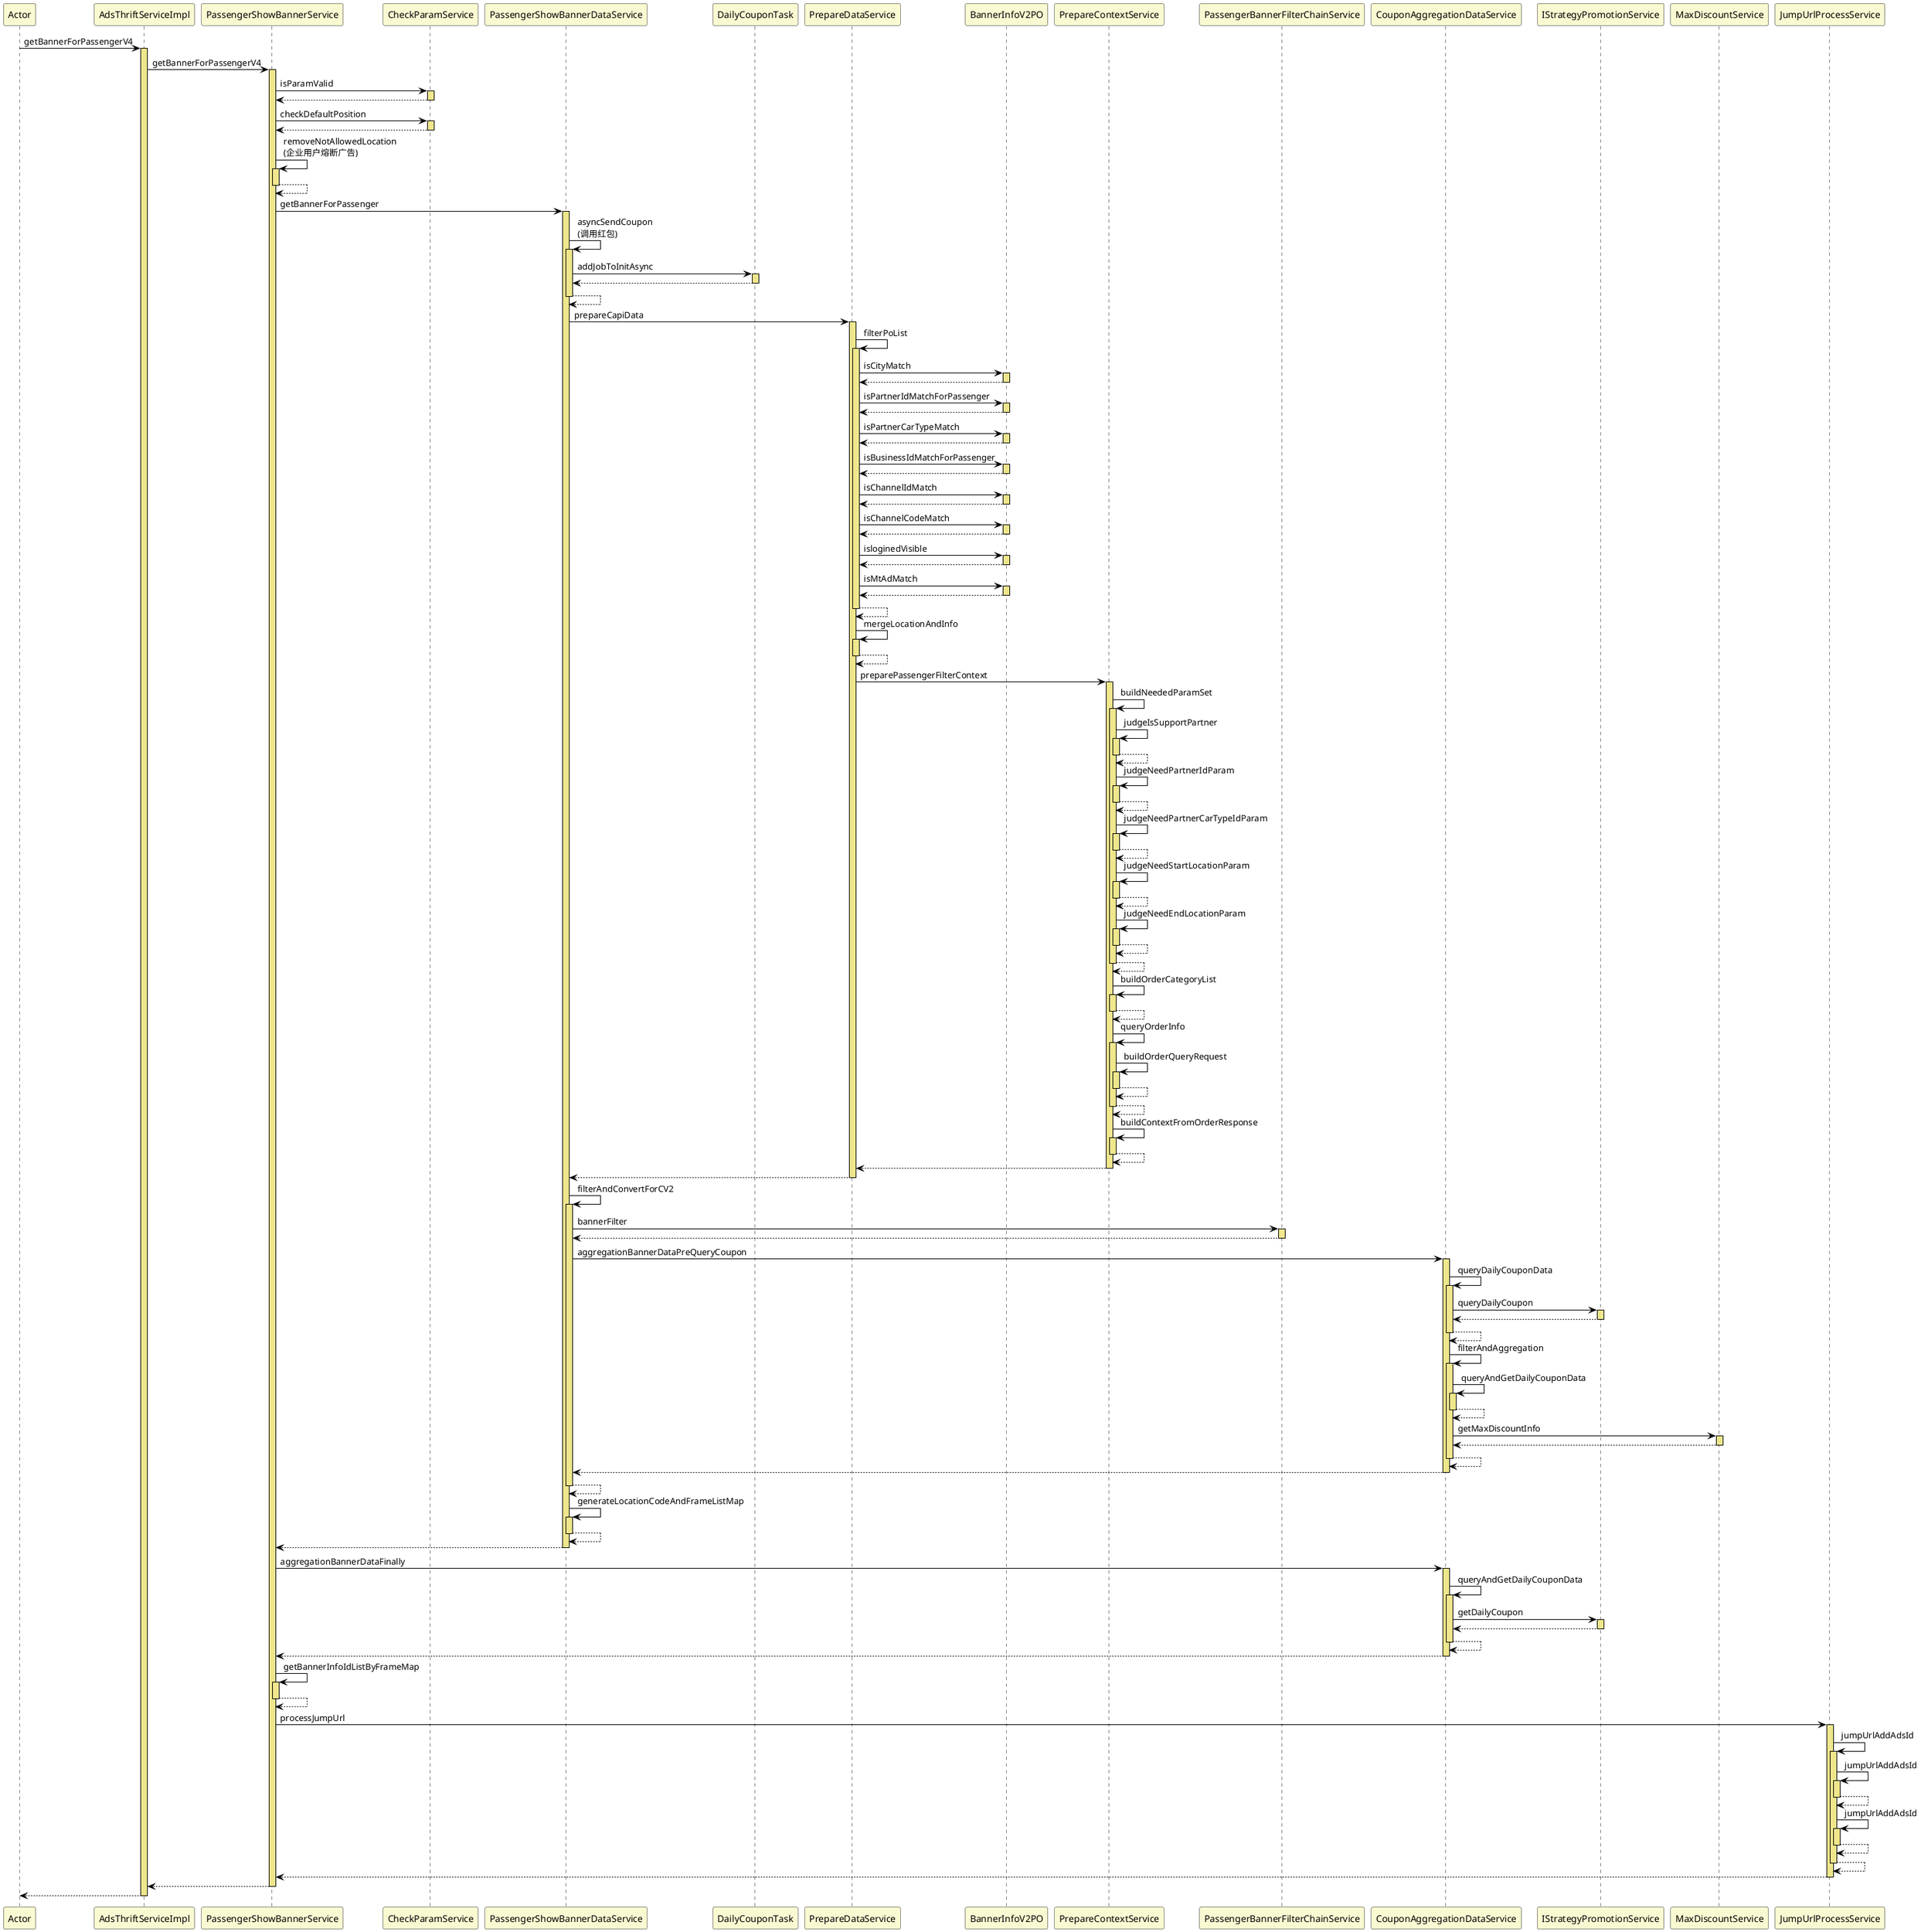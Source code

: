 @startuml
skinparam sequence {
ArrowColor black
LifeLineBorderColor black
LifeLineBackgroundColor khaki
ParticipantBackgroundColor lightgoldenrodyellow
}
participant Actor
Actor -> AdsThriftServiceImpl : getBannerForPassengerV4
activate AdsThriftServiceImpl
AdsThriftServiceImpl -> PassengerShowBannerService : getBannerForPassengerV4
activate PassengerShowBannerService
PassengerShowBannerService -> CheckParamService : isParamValid
activate CheckParamService
CheckParamService --> PassengerShowBannerService
deactivate CheckParamService
PassengerShowBannerService -> CheckParamService : checkDefaultPosition
activate CheckParamService
CheckParamService --> PassengerShowBannerService
deactivate CheckParamService
PassengerShowBannerService -> PassengerShowBannerService : removeNotAllowedLocation\n(企业用户熔断广告)
activate PassengerShowBannerService
PassengerShowBannerService --> PassengerShowBannerService
deactivate PassengerShowBannerService
PassengerShowBannerService -> PassengerShowBannerDataService : getBannerForPassenger
activate PassengerShowBannerDataService
PassengerShowBannerDataService -> PassengerShowBannerDataService : asyncSendCoupon\n(调用红包)
activate PassengerShowBannerDataService
PassengerShowBannerDataService -> DailyCouponTask : addJobToInitAsync
activate DailyCouponTask
DailyCouponTask --> PassengerShowBannerDataService
deactivate DailyCouponTask
PassengerShowBannerDataService --> PassengerShowBannerDataService
deactivate PassengerShowBannerDataService
PassengerShowBannerDataService -> PrepareDataService : prepareCapiData
activate PrepareDataService
PrepareDataService -> PrepareDataService : filterPoList
activate PrepareDataService
PrepareDataService -> BannerInfoV2PO : isCityMatch
activate BannerInfoV2PO
BannerInfoV2PO --> PrepareDataService
deactivate BannerInfoV2PO
PrepareDataService -> BannerInfoV2PO : isPartnerIdMatchForPassenger
activate BannerInfoV2PO
BannerInfoV2PO --> PrepareDataService
deactivate BannerInfoV2PO
PrepareDataService -> BannerInfoV2PO : isPartnerCarTypeMatch
activate BannerInfoV2PO
BannerInfoV2PO --> PrepareDataService
deactivate BannerInfoV2PO
PrepareDataService -> BannerInfoV2PO : isBusinessIdMatchForPassenger
activate BannerInfoV2PO
BannerInfoV2PO --> PrepareDataService
deactivate BannerInfoV2PO
PrepareDataService -> BannerInfoV2PO : isChannelIdMatch
activate BannerInfoV2PO
BannerInfoV2PO --> PrepareDataService
deactivate BannerInfoV2PO
PrepareDataService -> BannerInfoV2PO : isChannelCodeMatch
activate BannerInfoV2PO
BannerInfoV2PO --> PrepareDataService
deactivate BannerInfoV2PO
PrepareDataService -> BannerInfoV2PO : isloginedVisible
activate BannerInfoV2PO
BannerInfoV2PO --> PrepareDataService
deactivate BannerInfoV2PO
PrepareDataService -> BannerInfoV2PO : isMtAdMatch
activate BannerInfoV2PO
BannerInfoV2PO --> PrepareDataService
deactivate BannerInfoV2PO
PrepareDataService --> PrepareDataService
deactivate PrepareDataService
PrepareDataService -> PrepareDataService : mergeLocationAndInfo
activate PrepareDataService
PrepareDataService --> PrepareDataService
deactivate PrepareDataService
PrepareDataService -> PrepareContextService : preparePassengerFilterContext
activate PrepareContextService
PrepareContextService -> PrepareContextService : buildNeededParamSet
activate PrepareContextService
PrepareContextService -> PrepareContextService : judgeIsSupportPartner
activate PrepareContextService
PrepareContextService --> PrepareContextService
deactivate PrepareContextService
PrepareContextService -> PrepareContextService : judgeNeedPartnerIdParam
activate PrepareContextService
PrepareContextService --> PrepareContextService
deactivate PrepareContextService
PrepareContextService -> PrepareContextService : judgeNeedPartnerCarTypeIdParam
activate PrepareContextService
PrepareContextService --> PrepareContextService
deactivate PrepareContextService
PrepareContextService -> PrepareContextService : judgeNeedStartLocationParam
activate PrepareContextService
PrepareContextService --> PrepareContextService
deactivate PrepareContextService
PrepareContextService -> PrepareContextService : judgeNeedEndLocationParam
activate PrepareContextService
PrepareContextService --> PrepareContextService
deactivate PrepareContextService
PrepareContextService --> PrepareContextService
deactivate PrepareContextService
PrepareContextService -> PrepareContextService : buildOrderCategoryList
activate PrepareContextService
PrepareContextService --> PrepareContextService
deactivate PrepareContextService
PrepareContextService -> PrepareContextService : queryOrderInfo
activate PrepareContextService
PrepareContextService -> PrepareContextService : buildOrderQueryRequest
activate PrepareContextService
PrepareContextService --> PrepareContextService
deactivate PrepareContextService
PrepareContextService --> PrepareContextService
deactivate PrepareContextService
PrepareContextService -> PrepareContextService : buildContextFromOrderResponse
activate PrepareContextService
PrepareContextService --> PrepareContextService
deactivate PrepareContextService
PrepareContextService --> PrepareDataService
deactivate PrepareContextService
PrepareDataService --> PassengerShowBannerDataService
deactivate PrepareDataService
PassengerShowBannerDataService -> PassengerShowBannerDataService : filterAndConvertForCV2
activate PassengerShowBannerDataService
PassengerShowBannerDataService -> PassengerBannerFilterChainService : bannerFilter
activate PassengerBannerFilterChainService
PassengerBannerFilterChainService --> PassengerShowBannerDataService
deactivate PassengerBannerFilterChainService
PassengerShowBannerDataService -> CouponAggregationDataService : aggregationBannerDataPreQueryCoupon
activate CouponAggregationDataService
CouponAggregationDataService -> CouponAggregationDataService : queryDailyCouponData
activate CouponAggregationDataService
CouponAggregationDataService -> IStrategyPromotionService : queryDailyCoupon
activate IStrategyPromotionService
IStrategyPromotionService --> CouponAggregationDataService
deactivate IStrategyPromotionService
CouponAggregationDataService --> CouponAggregationDataService
deactivate CouponAggregationDataService
CouponAggregationDataService -> CouponAggregationDataService : filterAndAggregation
activate CouponAggregationDataService
CouponAggregationDataService -> CouponAggregationDataService : queryAndGetDailyCouponData
activate CouponAggregationDataService
CouponAggregationDataService --> CouponAggregationDataService
deactivate CouponAggregationDataService
CouponAggregationDataService -> MaxDiscountService : getMaxDiscountInfo
activate MaxDiscountService
MaxDiscountService --> CouponAggregationDataService
deactivate MaxDiscountService
CouponAggregationDataService --> CouponAggregationDataService
deactivate CouponAggregationDataService
CouponAggregationDataService --> PassengerShowBannerDataService
deactivate CouponAggregationDataService
PassengerShowBannerDataService --> PassengerShowBannerDataService
deactivate PassengerShowBannerDataService
PassengerShowBannerDataService -> PassengerShowBannerDataService : generateLocationCodeAndFrameListMap
activate PassengerShowBannerDataService
PassengerShowBannerDataService --> PassengerShowBannerDataService
deactivate PassengerShowBannerDataService
PassengerShowBannerDataService --> PassengerShowBannerService
deactivate PassengerShowBannerDataService
PassengerShowBannerService -> CouponAggregationDataService : aggregationBannerDataFinally
activate CouponAggregationDataService
CouponAggregationDataService -> CouponAggregationDataService : queryAndGetDailyCouponData
activate CouponAggregationDataService
CouponAggregationDataService -> IStrategyPromotionService : getDailyCoupon
activate IStrategyPromotionService
IStrategyPromotionService --> CouponAggregationDataService
deactivate IStrategyPromotionService
CouponAggregationDataService --> CouponAggregationDataService
deactivate CouponAggregationDataService
CouponAggregationDataService --> PassengerShowBannerService
deactivate CouponAggregationDataService
PassengerShowBannerService -> PassengerShowBannerService : getBannerInfoIdListByFrameMap
activate PassengerShowBannerService
PassengerShowBannerService --> PassengerShowBannerService
deactivate PassengerShowBannerService
PassengerShowBannerService -> JumpUrlProcessService : processJumpUrl
activate JumpUrlProcessService
JumpUrlProcessService -> JumpUrlProcessService : jumpUrlAddAdsId
activate JumpUrlProcessService
JumpUrlProcessService -> JumpUrlProcessService : jumpUrlAddAdsId
activate JumpUrlProcessService
JumpUrlProcessService --> JumpUrlProcessService
deactivate JumpUrlProcessService
JumpUrlProcessService -> JumpUrlProcessService : jumpUrlAddAdsId
activate JumpUrlProcessService
JumpUrlProcessService --> JumpUrlProcessService
deactivate JumpUrlProcessService
JumpUrlProcessService --> JumpUrlProcessService
deactivate JumpUrlProcessService
JumpUrlProcessService --> PassengerShowBannerService
deactivate JumpUrlProcessService
PassengerShowBannerService --> AdsThriftServiceImpl
deactivate PassengerShowBannerService
return
@enduml
